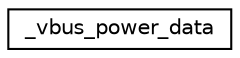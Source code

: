 digraph "Graphical Class Hierarchy"
{
  edge [fontname="Helvetica",fontsize="10",labelfontname="Helvetica",labelfontsize="10"];
  node [fontname="Helvetica",fontsize="10",shape=record];
  rankdir="LR";
  Node1 [label="_vbus_power_data",height=0.2,width=0.4,color="black", fillcolor="white", style="filled",URL="$struct__vbus__power__data.html"];
}
